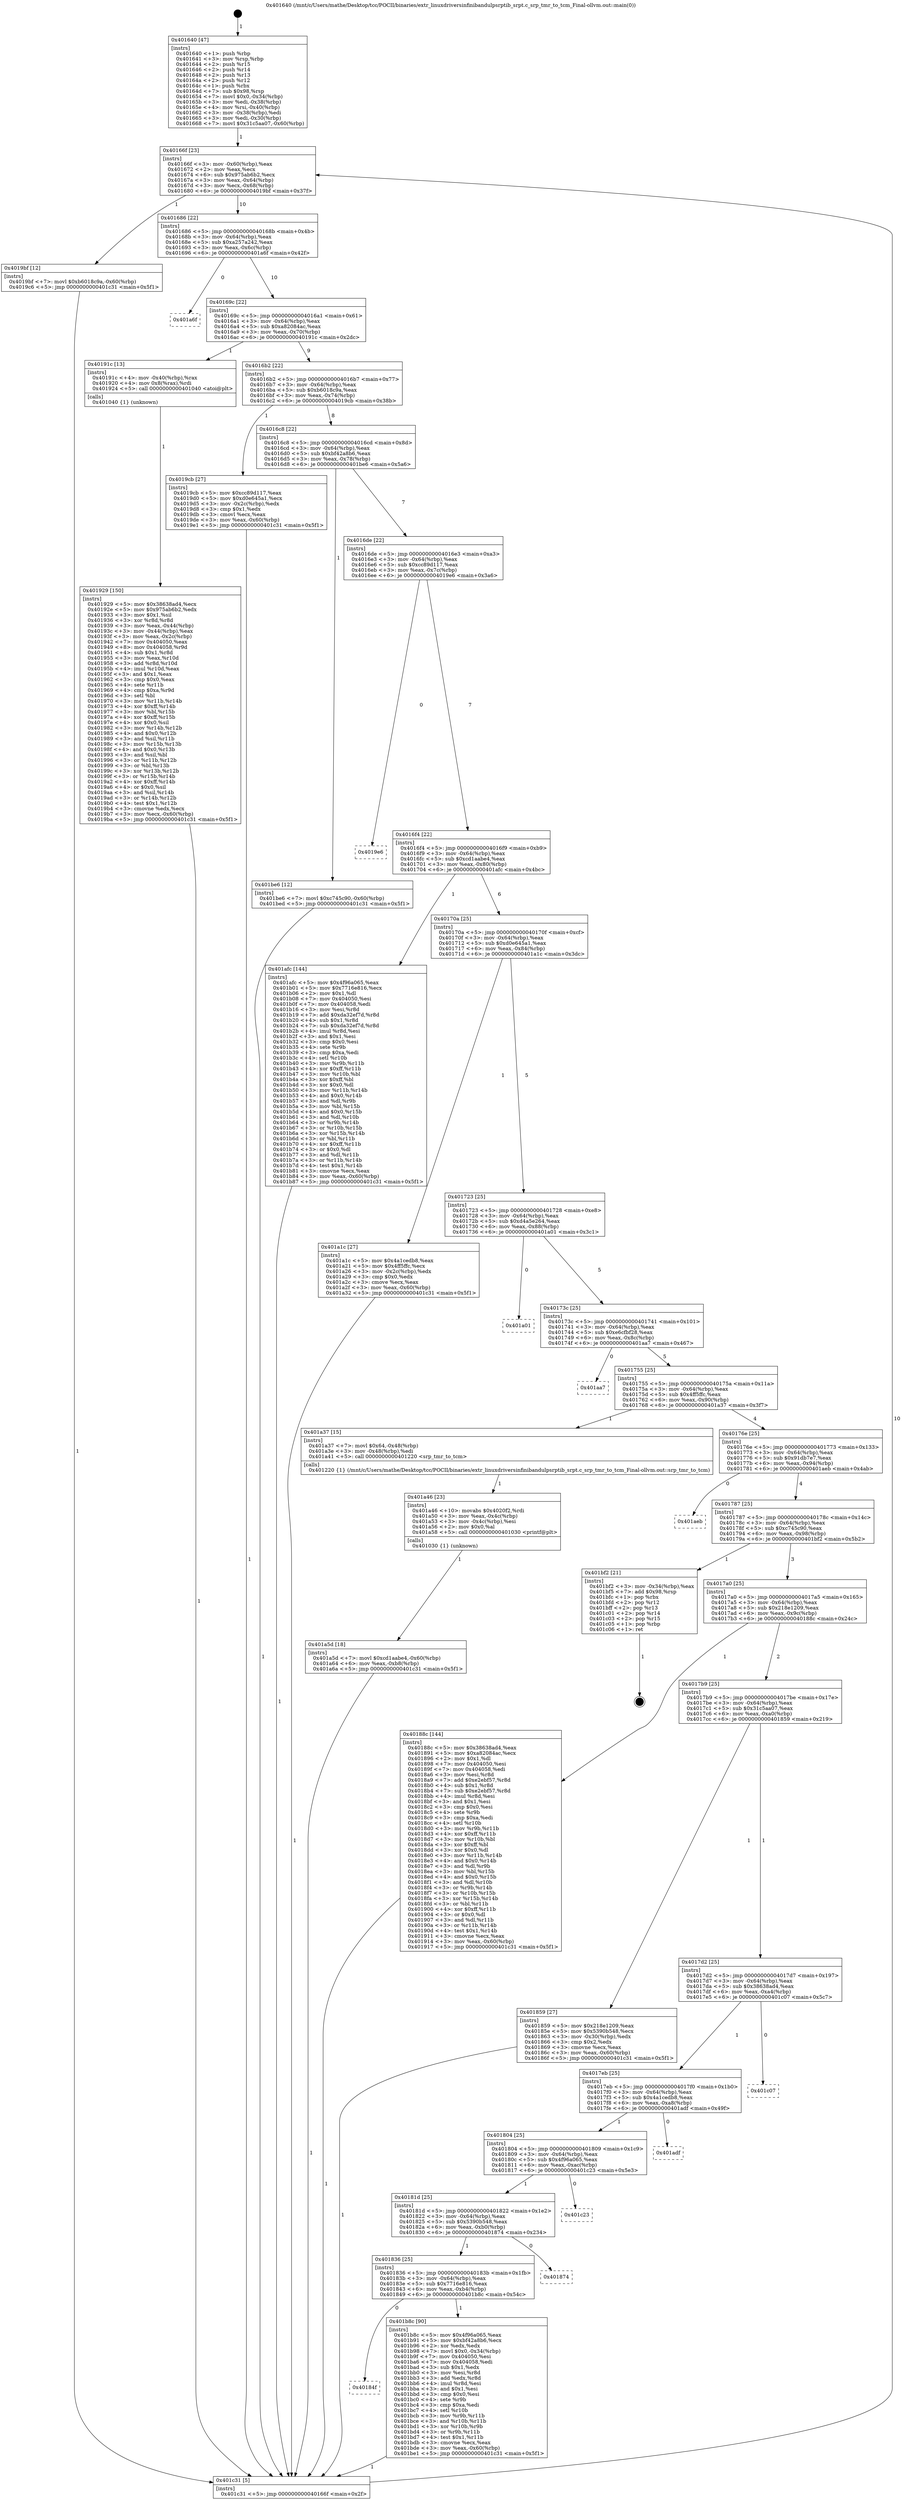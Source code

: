 digraph "0x401640" {
  label = "0x401640 (/mnt/c/Users/mathe/Desktop/tcc/POCII/binaries/extr_linuxdriversinfinibandulpsrptib_srpt.c_srp_tmr_to_tcm_Final-ollvm.out::main(0))"
  labelloc = "t"
  node[shape=record]

  Entry [label="",width=0.3,height=0.3,shape=circle,fillcolor=black,style=filled]
  "0x40166f" [label="{
     0x40166f [23]\l
     | [instrs]\l
     &nbsp;&nbsp;0x40166f \<+3\>: mov -0x60(%rbp),%eax\l
     &nbsp;&nbsp;0x401672 \<+2\>: mov %eax,%ecx\l
     &nbsp;&nbsp;0x401674 \<+6\>: sub $0x975ab6b2,%ecx\l
     &nbsp;&nbsp;0x40167a \<+3\>: mov %eax,-0x64(%rbp)\l
     &nbsp;&nbsp;0x40167d \<+3\>: mov %ecx,-0x68(%rbp)\l
     &nbsp;&nbsp;0x401680 \<+6\>: je 00000000004019bf \<main+0x37f\>\l
  }"]
  "0x4019bf" [label="{
     0x4019bf [12]\l
     | [instrs]\l
     &nbsp;&nbsp;0x4019bf \<+7\>: movl $0xb6018c9a,-0x60(%rbp)\l
     &nbsp;&nbsp;0x4019c6 \<+5\>: jmp 0000000000401c31 \<main+0x5f1\>\l
  }"]
  "0x401686" [label="{
     0x401686 [22]\l
     | [instrs]\l
     &nbsp;&nbsp;0x401686 \<+5\>: jmp 000000000040168b \<main+0x4b\>\l
     &nbsp;&nbsp;0x40168b \<+3\>: mov -0x64(%rbp),%eax\l
     &nbsp;&nbsp;0x40168e \<+5\>: sub $0xa257a242,%eax\l
     &nbsp;&nbsp;0x401693 \<+3\>: mov %eax,-0x6c(%rbp)\l
     &nbsp;&nbsp;0x401696 \<+6\>: je 0000000000401a6f \<main+0x42f\>\l
  }"]
  Exit [label="",width=0.3,height=0.3,shape=circle,fillcolor=black,style=filled,peripheries=2]
  "0x401a6f" [label="{
     0x401a6f\l
  }", style=dashed]
  "0x40169c" [label="{
     0x40169c [22]\l
     | [instrs]\l
     &nbsp;&nbsp;0x40169c \<+5\>: jmp 00000000004016a1 \<main+0x61\>\l
     &nbsp;&nbsp;0x4016a1 \<+3\>: mov -0x64(%rbp),%eax\l
     &nbsp;&nbsp;0x4016a4 \<+5\>: sub $0xa82084ac,%eax\l
     &nbsp;&nbsp;0x4016a9 \<+3\>: mov %eax,-0x70(%rbp)\l
     &nbsp;&nbsp;0x4016ac \<+6\>: je 000000000040191c \<main+0x2dc\>\l
  }"]
  "0x40184f" [label="{
     0x40184f\l
  }", style=dashed]
  "0x40191c" [label="{
     0x40191c [13]\l
     | [instrs]\l
     &nbsp;&nbsp;0x40191c \<+4\>: mov -0x40(%rbp),%rax\l
     &nbsp;&nbsp;0x401920 \<+4\>: mov 0x8(%rax),%rdi\l
     &nbsp;&nbsp;0x401924 \<+5\>: call 0000000000401040 \<atoi@plt\>\l
     | [calls]\l
     &nbsp;&nbsp;0x401040 \{1\} (unknown)\l
  }"]
  "0x4016b2" [label="{
     0x4016b2 [22]\l
     | [instrs]\l
     &nbsp;&nbsp;0x4016b2 \<+5\>: jmp 00000000004016b7 \<main+0x77\>\l
     &nbsp;&nbsp;0x4016b7 \<+3\>: mov -0x64(%rbp),%eax\l
     &nbsp;&nbsp;0x4016ba \<+5\>: sub $0xb6018c9a,%eax\l
     &nbsp;&nbsp;0x4016bf \<+3\>: mov %eax,-0x74(%rbp)\l
     &nbsp;&nbsp;0x4016c2 \<+6\>: je 00000000004019cb \<main+0x38b\>\l
  }"]
  "0x401b8c" [label="{
     0x401b8c [90]\l
     | [instrs]\l
     &nbsp;&nbsp;0x401b8c \<+5\>: mov $0x4f96a065,%eax\l
     &nbsp;&nbsp;0x401b91 \<+5\>: mov $0xbf42a8b6,%ecx\l
     &nbsp;&nbsp;0x401b96 \<+2\>: xor %edx,%edx\l
     &nbsp;&nbsp;0x401b98 \<+7\>: movl $0x0,-0x34(%rbp)\l
     &nbsp;&nbsp;0x401b9f \<+7\>: mov 0x404050,%esi\l
     &nbsp;&nbsp;0x401ba6 \<+7\>: mov 0x404058,%edi\l
     &nbsp;&nbsp;0x401bad \<+3\>: sub $0x1,%edx\l
     &nbsp;&nbsp;0x401bb0 \<+3\>: mov %esi,%r8d\l
     &nbsp;&nbsp;0x401bb3 \<+3\>: add %edx,%r8d\l
     &nbsp;&nbsp;0x401bb6 \<+4\>: imul %r8d,%esi\l
     &nbsp;&nbsp;0x401bba \<+3\>: and $0x1,%esi\l
     &nbsp;&nbsp;0x401bbd \<+3\>: cmp $0x0,%esi\l
     &nbsp;&nbsp;0x401bc0 \<+4\>: sete %r9b\l
     &nbsp;&nbsp;0x401bc4 \<+3\>: cmp $0xa,%edi\l
     &nbsp;&nbsp;0x401bc7 \<+4\>: setl %r10b\l
     &nbsp;&nbsp;0x401bcb \<+3\>: mov %r9b,%r11b\l
     &nbsp;&nbsp;0x401bce \<+3\>: and %r10b,%r11b\l
     &nbsp;&nbsp;0x401bd1 \<+3\>: xor %r10b,%r9b\l
     &nbsp;&nbsp;0x401bd4 \<+3\>: or %r9b,%r11b\l
     &nbsp;&nbsp;0x401bd7 \<+4\>: test $0x1,%r11b\l
     &nbsp;&nbsp;0x401bdb \<+3\>: cmovne %ecx,%eax\l
     &nbsp;&nbsp;0x401bde \<+3\>: mov %eax,-0x60(%rbp)\l
     &nbsp;&nbsp;0x401be1 \<+5\>: jmp 0000000000401c31 \<main+0x5f1\>\l
  }"]
  "0x4019cb" [label="{
     0x4019cb [27]\l
     | [instrs]\l
     &nbsp;&nbsp;0x4019cb \<+5\>: mov $0xcc89d117,%eax\l
     &nbsp;&nbsp;0x4019d0 \<+5\>: mov $0xd0e645a1,%ecx\l
     &nbsp;&nbsp;0x4019d5 \<+3\>: mov -0x2c(%rbp),%edx\l
     &nbsp;&nbsp;0x4019d8 \<+3\>: cmp $0x1,%edx\l
     &nbsp;&nbsp;0x4019db \<+3\>: cmovl %ecx,%eax\l
     &nbsp;&nbsp;0x4019de \<+3\>: mov %eax,-0x60(%rbp)\l
     &nbsp;&nbsp;0x4019e1 \<+5\>: jmp 0000000000401c31 \<main+0x5f1\>\l
  }"]
  "0x4016c8" [label="{
     0x4016c8 [22]\l
     | [instrs]\l
     &nbsp;&nbsp;0x4016c8 \<+5\>: jmp 00000000004016cd \<main+0x8d\>\l
     &nbsp;&nbsp;0x4016cd \<+3\>: mov -0x64(%rbp),%eax\l
     &nbsp;&nbsp;0x4016d0 \<+5\>: sub $0xbf42a8b6,%eax\l
     &nbsp;&nbsp;0x4016d5 \<+3\>: mov %eax,-0x78(%rbp)\l
     &nbsp;&nbsp;0x4016d8 \<+6\>: je 0000000000401be6 \<main+0x5a6\>\l
  }"]
  "0x401836" [label="{
     0x401836 [25]\l
     | [instrs]\l
     &nbsp;&nbsp;0x401836 \<+5\>: jmp 000000000040183b \<main+0x1fb\>\l
     &nbsp;&nbsp;0x40183b \<+3\>: mov -0x64(%rbp),%eax\l
     &nbsp;&nbsp;0x40183e \<+5\>: sub $0x7716e816,%eax\l
     &nbsp;&nbsp;0x401843 \<+6\>: mov %eax,-0xb4(%rbp)\l
     &nbsp;&nbsp;0x401849 \<+6\>: je 0000000000401b8c \<main+0x54c\>\l
  }"]
  "0x401be6" [label="{
     0x401be6 [12]\l
     | [instrs]\l
     &nbsp;&nbsp;0x401be6 \<+7\>: movl $0xc745c90,-0x60(%rbp)\l
     &nbsp;&nbsp;0x401bed \<+5\>: jmp 0000000000401c31 \<main+0x5f1\>\l
  }"]
  "0x4016de" [label="{
     0x4016de [22]\l
     | [instrs]\l
     &nbsp;&nbsp;0x4016de \<+5\>: jmp 00000000004016e3 \<main+0xa3\>\l
     &nbsp;&nbsp;0x4016e3 \<+3\>: mov -0x64(%rbp),%eax\l
     &nbsp;&nbsp;0x4016e6 \<+5\>: sub $0xcc89d117,%eax\l
     &nbsp;&nbsp;0x4016eb \<+3\>: mov %eax,-0x7c(%rbp)\l
     &nbsp;&nbsp;0x4016ee \<+6\>: je 00000000004019e6 \<main+0x3a6\>\l
  }"]
  "0x401874" [label="{
     0x401874\l
  }", style=dashed]
  "0x4019e6" [label="{
     0x4019e6\l
  }", style=dashed]
  "0x4016f4" [label="{
     0x4016f4 [22]\l
     | [instrs]\l
     &nbsp;&nbsp;0x4016f4 \<+5\>: jmp 00000000004016f9 \<main+0xb9\>\l
     &nbsp;&nbsp;0x4016f9 \<+3\>: mov -0x64(%rbp),%eax\l
     &nbsp;&nbsp;0x4016fc \<+5\>: sub $0xcd1aabe4,%eax\l
     &nbsp;&nbsp;0x401701 \<+3\>: mov %eax,-0x80(%rbp)\l
     &nbsp;&nbsp;0x401704 \<+6\>: je 0000000000401afc \<main+0x4bc\>\l
  }"]
  "0x40181d" [label="{
     0x40181d [25]\l
     | [instrs]\l
     &nbsp;&nbsp;0x40181d \<+5\>: jmp 0000000000401822 \<main+0x1e2\>\l
     &nbsp;&nbsp;0x401822 \<+3\>: mov -0x64(%rbp),%eax\l
     &nbsp;&nbsp;0x401825 \<+5\>: sub $0x5390b548,%eax\l
     &nbsp;&nbsp;0x40182a \<+6\>: mov %eax,-0xb0(%rbp)\l
     &nbsp;&nbsp;0x401830 \<+6\>: je 0000000000401874 \<main+0x234\>\l
  }"]
  "0x401afc" [label="{
     0x401afc [144]\l
     | [instrs]\l
     &nbsp;&nbsp;0x401afc \<+5\>: mov $0x4f96a065,%eax\l
     &nbsp;&nbsp;0x401b01 \<+5\>: mov $0x7716e816,%ecx\l
     &nbsp;&nbsp;0x401b06 \<+2\>: mov $0x1,%dl\l
     &nbsp;&nbsp;0x401b08 \<+7\>: mov 0x404050,%esi\l
     &nbsp;&nbsp;0x401b0f \<+7\>: mov 0x404058,%edi\l
     &nbsp;&nbsp;0x401b16 \<+3\>: mov %esi,%r8d\l
     &nbsp;&nbsp;0x401b19 \<+7\>: add $0xda32ef7d,%r8d\l
     &nbsp;&nbsp;0x401b20 \<+4\>: sub $0x1,%r8d\l
     &nbsp;&nbsp;0x401b24 \<+7\>: sub $0xda32ef7d,%r8d\l
     &nbsp;&nbsp;0x401b2b \<+4\>: imul %r8d,%esi\l
     &nbsp;&nbsp;0x401b2f \<+3\>: and $0x1,%esi\l
     &nbsp;&nbsp;0x401b32 \<+3\>: cmp $0x0,%esi\l
     &nbsp;&nbsp;0x401b35 \<+4\>: sete %r9b\l
     &nbsp;&nbsp;0x401b39 \<+3\>: cmp $0xa,%edi\l
     &nbsp;&nbsp;0x401b3c \<+4\>: setl %r10b\l
     &nbsp;&nbsp;0x401b40 \<+3\>: mov %r9b,%r11b\l
     &nbsp;&nbsp;0x401b43 \<+4\>: xor $0xff,%r11b\l
     &nbsp;&nbsp;0x401b47 \<+3\>: mov %r10b,%bl\l
     &nbsp;&nbsp;0x401b4a \<+3\>: xor $0xff,%bl\l
     &nbsp;&nbsp;0x401b4d \<+3\>: xor $0x0,%dl\l
     &nbsp;&nbsp;0x401b50 \<+3\>: mov %r11b,%r14b\l
     &nbsp;&nbsp;0x401b53 \<+4\>: and $0x0,%r14b\l
     &nbsp;&nbsp;0x401b57 \<+3\>: and %dl,%r9b\l
     &nbsp;&nbsp;0x401b5a \<+3\>: mov %bl,%r15b\l
     &nbsp;&nbsp;0x401b5d \<+4\>: and $0x0,%r15b\l
     &nbsp;&nbsp;0x401b61 \<+3\>: and %dl,%r10b\l
     &nbsp;&nbsp;0x401b64 \<+3\>: or %r9b,%r14b\l
     &nbsp;&nbsp;0x401b67 \<+3\>: or %r10b,%r15b\l
     &nbsp;&nbsp;0x401b6a \<+3\>: xor %r15b,%r14b\l
     &nbsp;&nbsp;0x401b6d \<+3\>: or %bl,%r11b\l
     &nbsp;&nbsp;0x401b70 \<+4\>: xor $0xff,%r11b\l
     &nbsp;&nbsp;0x401b74 \<+3\>: or $0x0,%dl\l
     &nbsp;&nbsp;0x401b77 \<+3\>: and %dl,%r11b\l
     &nbsp;&nbsp;0x401b7a \<+3\>: or %r11b,%r14b\l
     &nbsp;&nbsp;0x401b7d \<+4\>: test $0x1,%r14b\l
     &nbsp;&nbsp;0x401b81 \<+3\>: cmovne %ecx,%eax\l
     &nbsp;&nbsp;0x401b84 \<+3\>: mov %eax,-0x60(%rbp)\l
     &nbsp;&nbsp;0x401b87 \<+5\>: jmp 0000000000401c31 \<main+0x5f1\>\l
  }"]
  "0x40170a" [label="{
     0x40170a [25]\l
     | [instrs]\l
     &nbsp;&nbsp;0x40170a \<+5\>: jmp 000000000040170f \<main+0xcf\>\l
     &nbsp;&nbsp;0x40170f \<+3\>: mov -0x64(%rbp),%eax\l
     &nbsp;&nbsp;0x401712 \<+5\>: sub $0xd0e645a1,%eax\l
     &nbsp;&nbsp;0x401717 \<+6\>: mov %eax,-0x84(%rbp)\l
     &nbsp;&nbsp;0x40171d \<+6\>: je 0000000000401a1c \<main+0x3dc\>\l
  }"]
  "0x401c23" [label="{
     0x401c23\l
  }", style=dashed]
  "0x401a1c" [label="{
     0x401a1c [27]\l
     | [instrs]\l
     &nbsp;&nbsp;0x401a1c \<+5\>: mov $0x4a1cedb8,%eax\l
     &nbsp;&nbsp;0x401a21 \<+5\>: mov $0x4ff5ffc,%ecx\l
     &nbsp;&nbsp;0x401a26 \<+3\>: mov -0x2c(%rbp),%edx\l
     &nbsp;&nbsp;0x401a29 \<+3\>: cmp $0x0,%edx\l
     &nbsp;&nbsp;0x401a2c \<+3\>: cmove %ecx,%eax\l
     &nbsp;&nbsp;0x401a2f \<+3\>: mov %eax,-0x60(%rbp)\l
     &nbsp;&nbsp;0x401a32 \<+5\>: jmp 0000000000401c31 \<main+0x5f1\>\l
  }"]
  "0x401723" [label="{
     0x401723 [25]\l
     | [instrs]\l
     &nbsp;&nbsp;0x401723 \<+5\>: jmp 0000000000401728 \<main+0xe8\>\l
     &nbsp;&nbsp;0x401728 \<+3\>: mov -0x64(%rbp),%eax\l
     &nbsp;&nbsp;0x40172b \<+5\>: sub $0xd4a5e264,%eax\l
     &nbsp;&nbsp;0x401730 \<+6\>: mov %eax,-0x88(%rbp)\l
     &nbsp;&nbsp;0x401736 \<+6\>: je 0000000000401a01 \<main+0x3c1\>\l
  }"]
  "0x401804" [label="{
     0x401804 [25]\l
     | [instrs]\l
     &nbsp;&nbsp;0x401804 \<+5\>: jmp 0000000000401809 \<main+0x1c9\>\l
     &nbsp;&nbsp;0x401809 \<+3\>: mov -0x64(%rbp),%eax\l
     &nbsp;&nbsp;0x40180c \<+5\>: sub $0x4f96a065,%eax\l
     &nbsp;&nbsp;0x401811 \<+6\>: mov %eax,-0xac(%rbp)\l
     &nbsp;&nbsp;0x401817 \<+6\>: je 0000000000401c23 \<main+0x5e3\>\l
  }"]
  "0x401a01" [label="{
     0x401a01\l
  }", style=dashed]
  "0x40173c" [label="{
     0x40173c [25]\l
     | [instrs]\l
     &nbsp;&nbsp;0x40173c \<+5\>: jmp 0000000000401741 \<main+0x101\>\l
     &nbsp;&nbsp;0x401741 \<+3\>: mov -0x64(%rbp),%eax\l
     &nbsp;&nbsp;0x401744 \<+5\>: sub $0xe6cfbf28,%eax\l
     &nbsp;&nbsp;0x401749 \<+6\>: mov %eax,-0x8c(%rbp)\l
     &nbsp;&nbsp;0x40174f \<+6\>: je 0000000000401aa7 \<main+0x467\>\l
  }"]
  "0x401adf" [label="{
     0x401adf\l
  }", style=dashed]
  "0x401aa7" [label="{
     0x401aa7\l
  }", style=dashed]
  "0x401755" [label="{
     0x401755 [25]\l
     | [instrs]\l
     &nbsp;&nbsp;0x401755 \<+5\>: jmp 000000000040175a \<main+0x11a\>\l
     &nbsp;&nbsp;0x40175a \<+3\>: mov -0x64(%rbp),%eax\l
     &nbsp;&nbsp;0x40175d \<+5\>: sub $0x4ff5ffc,%eax\l
     &nbsp;&nbsp;0x401762 \<+6\>: mov %eax,-0x90(%rbp)\l
     &nbsp;&nbsp;0x401768 \<+6\>: je 0000000000401a37 \<main+0x3f7\>\l
  }"]
  "0x4017eb" [label="{
     0x4017eb [25]\l
     | [instrs]\l
     &nbsp;&nbsp;0x4017eb \<+5\>: jmp 00000000004017f0 \<main+0x1b0\>\l
     &nbsp;&nbsp;0x4017f0 \<+3\>: mov -0x64(%rbp),%eax\l
     &nbsp;&nbsp;0x4017f3 \<+5\>: sub $0x4a1cedb8,%eax\l
     &nbsp;&nbsp;0x4017f8 \<+6\>: mov %eax,-0xa8(%rbp)\l
     &nbsp;&nbsp;0x4017fe \<+6\>: je 0000000000401adf \<main+0x49f\>\l
  }"]
  "0x401a37" [label="{
     0x401a37 [15]\l
     | [instrs]\l
     &nbsp;&nbsp;0x401a37 \<+7\>: movl $0x64,-0x48(%rbp)\l
     &nbsp;&nbsp;0x401a3e \<+3\>: mov -0x48(%rbp),%edi\l
     &nbsp;&nbsp;0x401a41 \<+5\>: call 0000000000401220 \<srp_tmr_to_tcm\>\l
     | [calls]\l
     &nbsp;&nbsp;0x401220 \{1\} (/mnt/c/Users/mathe/Desktop/tcc/POCII/binaries/extr_linuxdriversinfinibandulpsrptib_srpt.c_srp_tmr_to_tcm_Final-ollvm.out::srp_tmr_to_tcm)\l
  }"]
  "0x40176e" [label="{
     0x40176e [25]\l
     | [instrs]\l
     &nbsp;&nbsp;0x40176e \<+5\>: jmp 0000000000401773 \<main+0x133\>\l
     &nbsp;&nbsp;0x401773 \<+3\>: mov -0x64(%rbp),%eax\l
     &nbsp;&nbsp;0x401776 \<+5\>: sub $0x91db7e7,%eax\l
     &nbsp;&nbsp;0x40177b \<+6\>: mov %eax,-0x94(%rbp)\l
     &nbsp;&nbsp;0x401781 \<+6\>: je 0000000000401aeb \<main+0x4ab\>\l
  }"]
  "0x401c07" [label="{
     0x401c07\l
  }", style=dashed]
  "0x401aeb" [label="{
     0x401aeb\l
  }", style=dashed]
  "0x401787" [label="{
     0x401787 [25]\l
     | [instrs]\l
     &nbsp;&nbsp;0x401787 \<+5\>: jmp 000000000040178c \<main+0x14c\>\l
     &nbsp;&nbsp;0x40178c \<+3\>: mov -0x64(%rbp),%eax\l
     &nbsp;&nbsp;0x40178f \<+5\>: sub $0xc745c90,%eax\l
     &nbsp;&nbsp;0x401794 \<+6\>: mov %eax,-0x98(%rbp)\l
     &nbsp;&nbsp;0x40179a \<+6\>: je 0000000000401bf2 \<main+0x5b2\>\l
  }"]
  "0x401a5d" [label="{
     0x401a5d [18]\l
     | [instrs]\l
     &nbsp;&nbsp;0x401a5d \<+7\>: movl $0xcd1aabe4,-0x60(%rbp)\l
     &nbsp;&nbsp;0x401a64 \<+6\>: mov %eax,-0xb8(%rbp)\l
     &nbsp;&nbsp;0x401a6a \<+5\>: jmp 0000000000401c31 \<main+0x5f1\>\l
  }"]
  "0x401bf2" [label="{
     0x401bf2 [21]\l
     | [instrs]\l
     &nbsp;&nbsp;0x401bf2 \<+3\>: mov -0x34(%rbp),%eax\l
     &nbsp;&nbsp;0x401bf5 \<+7\>: add $0x98,%rsp\l
     &nbsp;&nbsp;0x401bfc \<+1\>: pop %rbx\l
     &nbsp;&nbsp;0x401bfd \<+2\>: pop %r12\l
     &nbsp;&nbsp;0x401bff \<+2\>: pop %r13\l
     &nbsp;&nbsp;0x401c01 \<+2\>: pop %r14\l
     &nbsp;&nbsp;0x401c03 \<+2\>: pop %r15\l
     &nbsp;&nbsp;0x401c05 \<+1\>: pop %rbp\l
     &nbsp;&nbsp;0x401c06 \<+1\>: ret\l
  }"]
  "0x4017a0" [label="{
     0x4017a0 [25]\l
     | [instrs]\l
     &nbsp;&nbsp;0x4017a0 \<+5\>: jmp 00000000004017a5 \<main+0x165\>\l
     &nbsp;&nbsp;0x4017a5 \<+3\>: mov -0x64(%rbp),%eax\l
     &nbsp;&nbsp;0x4017a8 \<+5\>: sub $0x218e1209,%eax\l
     &nbsp;&nbsp;0x4017ad \<+6\>: mov %eax,-0x9c(%rbp)\l
     &nbsp;&nbsp;0x4017b3 \<+6\>: je 000000000040188c \<main+0x24c\>\l
  }"]
  "0x401a46" [label="{
     0x401a46 [23]\l
     | [instrs]\l
     &nbsp;&nbsp;0x401a46 \<+10\>: movabs $0x4020f2,%rdi\l
     &nbsp;&nbsp;0x401a50 \<+3\>: mov %eax,-0x4c(%rbp)\l
     &nbsp;&nbsp;0x401a53 \<+3\>: mov -0x4c(%rbp),%esi\l
     &nbsp;&nbsp;0x401a56 \<+2\>: mov $0x0,%al\l
     &nbsp;&nbsp;0x401a58 \<+5\>: call 0000000000401030 \<printf@plt\>\l
     | [calls]\l
     &nbsp;&nbsp;0x401030 \{1\} (unknown)\l
  }"]
  "0x40188c" [label="{
     0x40188c [144]\l
     | [instrs]\l
     &nbsp;&nbsp;0x40188c \<+5\>: mov $0x38638ad4,%eax\l
     &nbsp;&nbsp;0x401891 \<+5\>: mov $0xa82084ac,%ecx\l
     &nbsp;&nbsp;0x401896 \<+2\>: mov $0x1,%dl\l
     &nbsp;&nbsp;0x401898 \<+7\>: mov 0x404050,%esi\l
     &nbsp;&nbsp;0x40189f \<+7\>: mov 0x404058,%edi\l
     &nbsp;&nbsp;0x4018a6 \<+3\>: mov %esi,%r8d\l
     &nbsp;&nbsp;0x4018a9 \<+7\>: add $0xe2ebf57,%r8d\l
     &nbsp;&nbsp;0x4018b0 \<+4\>: sub $0x1,%r8d\l
     &nbsp;&nbsp;0x4018b4 \<+7\>: sub $0xe2ebf57,%r8d\l
     &nbsp;&nbsp;0x4018bb \<+4\>: imul %r8d,%esi\l
     &nbsp;&nbsp;0x4018bf \<+3\>: and $0x1,%esi\l
     &nbsp;&nbsp;0x4018c2 \<+3\>: cmp $0x0,%esi\l
     &nbsp;&nbsp;0x4018c5 \<+4\>: sete %r9b\l
     &nbsp;&nbsp;0x4018c9 \<+3\>: cmp $0xa,%edi\l
     &nbsp;&nbsp;0x4018cc \<+4\>: setl %r10b\l
     &nbsp;&nbsp;0x4018d0 \<+3\>: mov %r9b,%r11b\l
     &nbsp;&nbsp;0x4018d3 \<+4\>: xor $0xff,%r11b\l
     &nbsp;&nbsp;0x4018d7 \<+3\>: mov %r10b,%bl\l
     &nbsp;&nbsp;0x4018da \<+3\>: xor $0xff,%bl\l
     &nbsp;&nbsp;0x4018dd \<+3\>: xor $0x0,%dl\l
     &nbsp;&nbsp;0x4018e0 \<+3\>: mov %r11b,%r14b\l
     &nbsp;&nbsp;0x4018e3 \<+4\>: and $0x0,%r14b\l
     &nbsp;&nbsp;0x4018e7 \<+3\>: and %dl,%r9b\l
     &nbsp;&nbsp;0x4018ea \<+3\>: mov %bl,%r15b\l
     &nbsp;&nbsp;0x4018ed \<+4\>: and $0x0,%r15b\l
     &nbsp;&nbsp;0x4018f1 \<+3\>: and %dl,%r10b\l
     &nbsp;&nbsp;0x4018f4 \<+3\>: or %r9b,%r14b\l
     &nbsp;&nbsp;0x4018f7 \<+3\>: or %r10b,%r15b\l
     &nbsp;&nbsp;0x4018fa \<+3\>: xor %r15b,%r14b\l
     &nbsp;&nbsp;0x4018fd \<+3\>: or %bl,%r11b\l
     &nbsp;&nbsp;0x401900 \<+4\>: xor $0xff,%r11b\l
     &nbsp;&nbsp;0x401904 \<+3\>: or $0x0,%dl\l
     &nbsp;&nbsp;0x401907 \<+3\>: and %dl,%r11b\l
     &nbsp;&nbsp;0x40190a \<+3\>: or %r11b,%r14b\l
     &nbsp;&nbsp;0x40190d \<+4\>: test $0x1,%r14b\l
     &nbsp;&nbsp;0x401911 \<+3\>: cmovne %ecx,%eax\l
     &nbsp;&nbsp;0x401914 \<+3\>: mov %eax,-0x60(%rbp)\l
     &nbsp;&nbsp;0x401917 \<+5\>: jmp 0000000000401c31 \<main+0x5f1\>\l
  }"]
  "0x4017b9" [label="{
     0x4017b9 [25]\l
     | [instrs]\l
     &nbsp;&nbsp;0x4017b9 \<+5\>: jmp 00000000004017be \<main+0x17e\>\l
     &nbsp;&nbsp;0x4017be \<+3\>: mov -0x64(%rbp),%eax\l
     &nbsp;&nbsp;0x4017c1 \<+5\>: sub $0x31c5aa07,%eax\l
     &nbsp;&nbsp;0x4017c6 \<+6\>: mov %eax,-0xa0(%rbp)\l
     &nbsp;&nbsp;0x4017cc \<+6\>: je 0000000000401859 \<main+0x219\>\l
  }"]
  "0x401929" [label="{
     0x401929 [150]\l
     | [instrs]\l
     &nbsp;&nbsp;0x401929 \<+5\>: mov $0x38638ad4,%ecx\l
     &nbsp;&nbsp;0x40192e \<+5\>: mov $0x975ab6b2,%edx\l
     &nbsp;&nbsp;0x401933 \<+3\>: mov $0x1,%sil\l
     &nbsp;&nbsp;0x401936 \<+3\>: xor %r8d,%r8d\l
     &nbsp;&nbsp;0x401939 \<+3\>: mov %eax,-0x44(%rbp)\l
     &nbsp;&nbsp;0x40193c \<+3\>: mov -0x44(%rbp),%eax\l
     &nbsp;&nbsp;0x40193f \<+3\>: mov %eax,-0x2c(%rbp)\l
     &nbsp;&nbsp;0x401942 \<+7\>: mov 0x404050,%eax\l
     &nbsp;&nbsp;0x401949 \<+8\>: mov 0x404058,%r9d\l
     &nbsp;&nbsp;0x401951 \<+4\>: sub $0x1,%r8d\l
     &nbsp;&nbsp;0x401955 \<+3\>: mov %eax,%r10d\l
     &nbsp;&nbsp;0x401958 \<+3\>: add %r8d,%r10d\l
     &nbsp;&nbsp;0x40195b \<+4\>: imul %r10d,%eax\l
     &nbsp;&nbsp;0x40195f \<+3\>: and $0x1,%eax\l
     &nbsp;&nbsp;0x401962 \<+3\>: cmp $0x0,%eax\l
     &nbsp;&nbsp;0x401965 \<+4\>: sete %r11b\l
     &nbsp;&nbsp;0x401969 \<+4\>: cmp $0xa,%r9d\l
     &nbsp;&nbsp;0x40196d \<+3\>: setl %bl\l
     &nbsp;&nbsp;0x401970 \<+3\>: mov %r11b,%r14b\l
     &nbsp;&nbsp;0x401973 \<+4\>: xor $0xff,%r14b\l
     &nbsp;&nbsp;0x401977 \<+3\>: mov %bl,%r15b\l
     &nbsp;&nbsp;0x40197a \<+4\>: xor $0xff,%r15b\l
     &nbsp;&nbsp;0x40197e \<+4\>: xor $0x0,%sil\l
     &nbsp;&nbsp;0x401982 \<+3\>: mov %r14b,%r12b\l
     &nbsp;&nbsp;0x401985 \<+4\>: and $0x0,%r12b\l
     &nbsp;&nbsp;0x401989 \<+3\>: and %sil,%r11b\l
     &nbsp;&nbsp;0x40198c \<+3\>: mov %r15b,%r13b\l
     &nbsp;&nbsp;0x40198f \<+4\>: and $0x0,%r13b\l
     &nbsp;&nbsp;0x401993 \<+3\>: and %sil,%bl\l
     &nbsp;&nbsp;0x401996 \<+3\>: or %r11b,%r12b\l
     &nbsp;&nbsp;0x401999 \<+3\>: or %bl,%r13b\l
     &nbsp;&nbsp;0x40199c \<+3\>: xor %r13b,%r12b\l
     &nbsp;&nbsp;0x40199f \<+3\>: or %r15b,%r14b\l
     &nbsp;&nbsp;0x4019a2 \<+4\>: xor $0xff,%r14b\l
     &nbsp;&nbsp;0x4019a6 \<+4\>: or $0x0,%sil\l
     &nbsp;&nbsp;0x4019aa \<+3\>: and %sil,%r14b\l
     &nbsp;&nbsp;0x4019ad \<+3\>: or %r14b,%r12b\l
     &nbsp;&nbsp;0x4019b0 \<+4\>: test $0x1,%r12b\l
     &nbsp;&nbsp;0x4019b4 \<+3\>: cmovne %edx,%ecx\l
     &nbsp;&nbsp;0x4019b7 \<+3\>: mov %ecx,-0x60(%rbp)\l
     &nbsp;&nbsp;0x4019ba \<+5\>: jmp 0000000000401c31 \<main+0x5f1\>\l
  }"]
  "0x401859" [label="{
     0x401859 [27]\l
     | [instrs]\l
     &nbsp;&nbsp;0x401859 \<+5\>: mov $0x218e1209,%eax\l
     &nbsp;&nbsp;0x40185e \<+5\>: mov $0x5390b548,%ecx\l
     &nbsp;&nbsp;0x401863 \<+3\>: mov -0x30(%rbp),%edx\l
     &nbsp;&nbsp;0x401866 \<+3\>: cmp $0x2,%edx\l
     &nbsp;&nbsp;0x401869 \<+3\>: cmovne %ecx,%eax\l
     &nbsp;&nbsp;0x40186c \<+3\>: mov %eax,-0x60(%rbp)\l
     &nbsp;&nbsp;0x40186f \<+5\>: jmp 0000000000401c31 \<main+0x5f1\>\l
  }"]
  "0x4017d2" [label="{
     0x4017d2 [25]\l
     | [instrs]\l
     &nbsp;&nbsp;0x4017d2 \<+5\>: jmp 00000000004017d7 \<main+0x197\>\l
     &nbsp;&nbsp;0x4017d7 \<+3\>: mov -0x64(%rbp),%eax\l
     &nbsp;&nbsp;0x4017da \<+5\>: sub $0x38638ad4,%eax\l
     &nbsp;&nbsp;0x4017df \<+6\>: mov %eax,-0xa4(%rbp)\l
     &nbsp;&nbsp;0x4017e5 \<+6\>: je 0000000000401c07 \<main+0x5c7\>\l
  }"]
  "0x401c31" [label="{
     0x401c31 [5]\l
     | [instrs]\l
     &nbsp;&nbsp;0x401c31 \<+5\>: jmp 000000000040166f \<main+0x2f\>\l
  }"]
  "0x401640" [label="{
     0x401640 [47]\l
     | [instrs]\l
     &nbsp;&nbsp;0x401640 \<+1\>: push %rbp\l
     &nbsp;&nbsp;0x401641 \<+3\>: mov %rsp,%rbp\l
     &nbsp;&nbsp;0x401644 \<+2\>: push %r15\l
     &nbsp;&nbsp;0x401646 \<+2\>: push %r14\l
     &nbsp;&nbsp;0x401648 \<+2\>: push %r13\l
     &nbsp;&nbsp;0x40164a \<+2\>: push %r12\l
     &nbsp;&nbsp;0x40164c \<+1\>: push %rbx\l
     &nbsp;&nbsp;0x40164d \<+7\>: sub $0x98,%rsp\l
     &nbsp;&nbsp;0x401654 \<+7\>: movl $0x0,-0x34(%rbp)\l
     &nbsp;&nbsp;0x40165b \<+3\>: mov %edi,-0x38(%rbp)\l
     &nbsp;&nbsp;0x40165e \<+4\>: mov %rsi,-0x40(%rbp)\l
     &nbsp;&nbsp;0x401662 \<+3\>: mov -0x38(%rbp),%edi\l
     &nbsp;&nbsp;0x401665 \<+3\>: mov %edi,-0x30(%rbp)\l
     &nbsp;&nbsp;0x401668 \<+7\>: movl $0x31c5aa07,-0x60(%rbp)\l
  }"]
  Entry -> "0x401640" [label=" 1"]
  "0x40166f" -> "0x4019bf" [label=" 1"]
  "0x40166f" -> "0x401686" [label=" 10"]
  "0x401bf2" -> Exit [label=" 1"]
  "0x401686" -> "0x401a6f" [label=" 0"]
  "0x401686" -> "0x40169c" [label=" 10"]
  "0x401be6" -> "0x401c31" [label=" 1"]
  "0x40169c" -> "0x40191c" [label=" 1"]
  "0x40169c" -> "0x4016b2" [label=" 9"]
  "0x401b8c" -> "0x401c31" [label=" 1"]
  "0x4016b2" -> "0x4019cb" [label=" 1"]
  "0x4016b2" -> "0x4016c8" [label=" 8"]
  "0x401836" -> "0x40184f" [label=" 0"]
  "0x4016c8" -> "0x401be6" [label=" 1"]
  "0x4016c8" -> "0x4016de" [label=" 7"]
  "0x401836" -> "0x401b8c" [label=" 1"]
  "0x4016de" -> "0x4019e6" [label=" 0"]
  "0x4016de" -> "0x4016f4" [label=" 7"]
  "0x40181d" -> "0x401836" [label=" 1"]
  "0x4016f4" -> "0x401afc" [label=" 1"]
  "0x4016f4" -> "0x40170a" [label=" 6"]
  "0x40181d" -> "0x401874" [label=" 0"]
  "0x40170a" -> "0x401a1c" [label=" 1"]
  "0x40170a" -> "0x401723" [label=" 5"]
  "0x401804" -> "0x40181d" [label=" 1"]
  "0x401723" -> "0x401a01" [label=" 0"]
  "0x401723" -> "0x40173c" [label=" 5"]
  "0x401804" -> "0x401c23" [label=" 0"]
  "0x40173c" -> "0x401aa7" [label=" 0"]
  "0x40173c" -> "0x401755" [label=" 5"]
  "0x4017eb" -> "0x401804" [label=" 1"]
  "0x401755" -> "0x401a37" [label=" 1"]
  "0x401755" -> "0x40176e" [label=" 4"]
  "0x4017eb" -> "0x401adf" [label=" 0"]
  "0x40176e" -> "0x401aeb" [label=" 0"]
  "0x40176e" -> "0x401787" [label=" 4"]
  "0x4017d2" -> "0x4017eb" [label=" 1"]
  "0x401787" -> "0x401bf2" [label=" 1"]
  "0x401787" -> "0x4017a0" [label=" 3"]
  "0x4017d2" -> "0x401c07" [label=" 0"]
  "0x4017a0" -> "0x40188c" [label=" 1"]
  "0x4017a0" -> "0x4017b9" [label=" 2"]
  "0x401afc" -> "0x401c31" [label=" 1"]
  "0x4017b9" -> "0x401859" [label=" 1"]
  "0x4017b9" -> "0x4017d2" [label=" 1"]
  "0x401859" -> "0x401c31" [label=" 1"]
  "0x401640" -> "0x40166f" [label=" 1"]
  "0x401c31" -> "0x40166f" [label=" 10"]
  "0x40188c" -> "0x401c31" [label=" 1"]
  "0x40191c" -> "0x401929" [label=" 1"]
  "0x401929" -> "0x401c31" [label=" 1"]
  "0x4019bf" -> "0x401c31" [label=" 1"]
  "0x4019cb" -> "0x401c31" [label=" 1"]
  "0x401a1c" -> "0x401c31" [label=" 1"]
  "0x401a37" -> "0x401a46" [label=" 1"]
  "0x401a46" -> "0x401a5d" [label=" 1"]
  "0x401a5d" -> "0x401c31" [label=" 1"]
}
